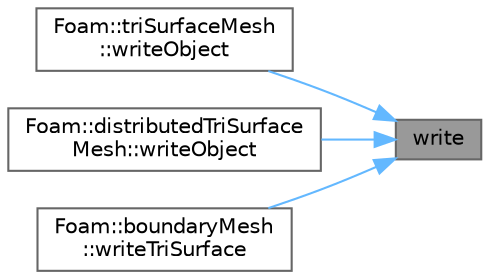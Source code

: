 digraph "write"
{
 // LATEX_PDF_SIZE
  bgcolor="transparent";
  edge [fontname=Helvetica,fontsize=10,labelfontname=Helvetica,labelfontsize=10];
  node [fontname=Helvetica,fontsize=10,shape=box,height=0.2,width=0.4];
  rankdir="RL";
  Node1 [id="Node000001",label="write",height=0.2,width=0.4,color="gray40", fillcolor="grey60", style="filled", fontcolor="black",tooltip=" "];
  Node1 -> Node2 [id="edge1_Node000001_Node000002",dir="back",color="steelblue1",style="solid",tooltip=" "];
  Node2 [id="Node000002",label="Foam::triSurfaceMesh\l::writeObject",height=0.2,width=0.4,color="grey40", fillcolor="white", style="filled",URL="$classFoam_1_1triSurfaceMesh.html#a082ebf89bb059ba2339eb48158b814a7",tooltip=" "];
  Node1 -> Node3 [id="edge2_Node000001_Node000003",dir="back",color="steelblue1",style="solid",tooltip=" "];
  Node3 [id="Node000003",label="Foam::distributedTriSurface\lMesh::writeObject",height=0.2,width=0.4,color="grey40", fillcolor="white", style="filled",URL="$classFoam_1_1distributedTriSurfaceMesh.html#a082ebf89bb059ba2339eb48158b814a7",tooltip=" "];
  Node1 -> Node4 [id="edge3_Node000001_Node000004",dir="back",color="steelblue1",style="solid",tooltip=" "];
  Node4 [id="Node000004",label="Foam::boundaryMesh\l::writeTriSurface",height=0.2,width=0.4,color="grey40", fillcolor="white", style="filled",URL="$classFoam_1_1boundaryMesh.html#a0c63d9c1e5332d6903632f01589a53e5",tooltip=" "];
}
